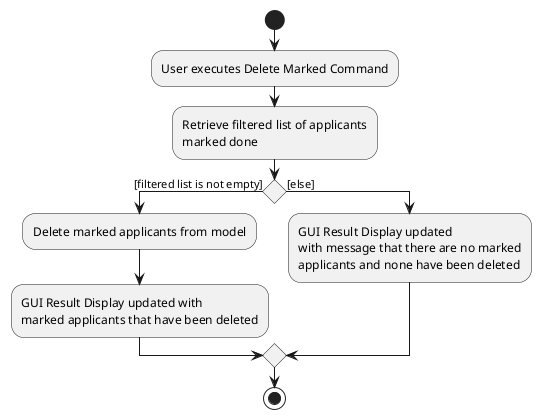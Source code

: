 @startuml
start
:User executes Delete Marked Command;

'Since the beta syntax does not support placing the condition outside the
'diamond we place it as the true branch instead.

:Retrieve filtered list of applicants
marked done ;

if () then ([filtered list is not empty])
:Delete marked applicants from model;
    :GUI Result Display updated with
    marked applicants that have been deleted;
else ([else])
    :GUI Result Display updated
    with message that there are no marked
    applicants and none have been deleted;
endif

stop
@enduml
